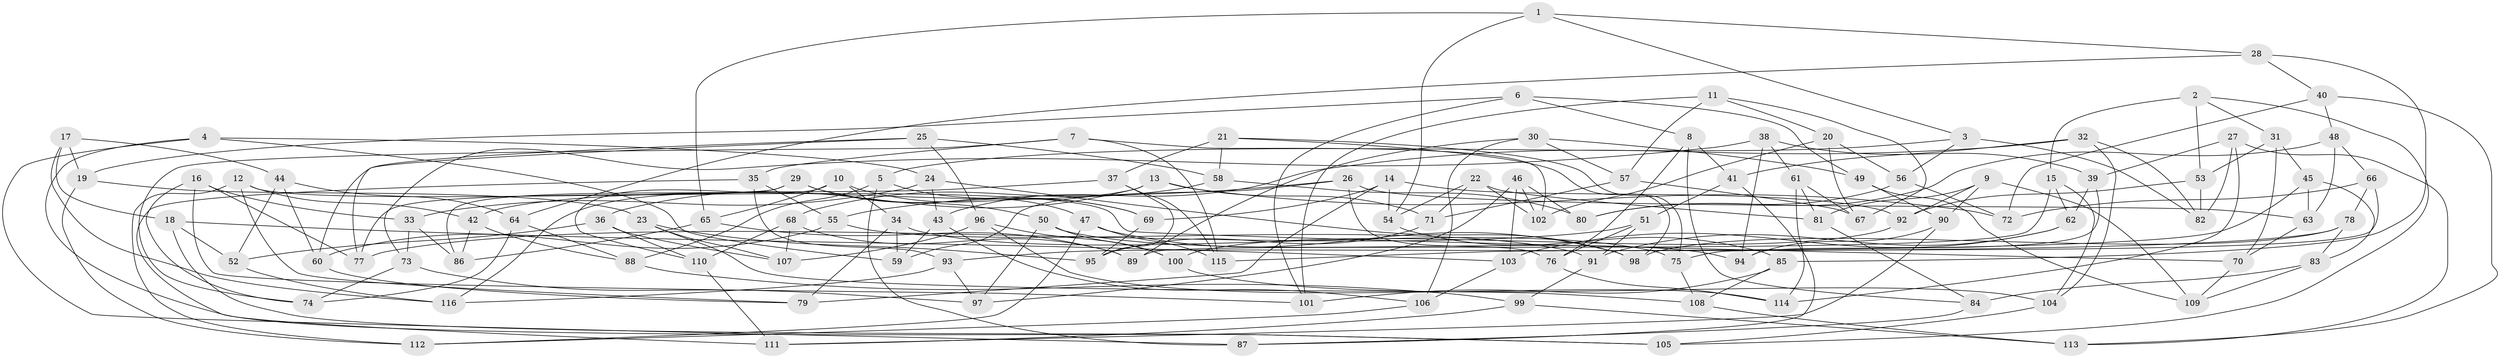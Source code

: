 // Generated by graph-tools (version 1.1) at 2025/11/02/27/25 16:11:46]
// undirected, 116 vertices, 232 edges
graph export_dot {
graph [start="1"]
  node [color=gray90,style=filled];
  1;
  2;
  3;
  4;
  5;
  6;
  7;
  8;
  9;
  10;
  11;
  12;
  13;
  14;
  15;
  16;
  17;
  18;
  19;
  20;
  21;
  22;
  23;
  24;
  25;
  26;
  27;
  28;
  29;
  30;
  31;
  32;
  33;
  34;
  35;
  36;
  37;
  38;
  39;
  40;
  41;
  42;
  43;
  44;
  45;
  46;
  47;
  48;
  49;
  50;
  51;
  52;
  53;
  54;
  55;
  56;
  57;
  58;
  59;
  60;
  61;
  62;
  63;
  64;
  65;
  66;
  67;
  68;
  69;
  70;
  71;
  72;
  73;
  74;
  75;
  76;
  77;
  78;
  79;
  80;
  81;
  82;
  83;
  84;
  85;
  86;
  87;
  88;
  89;
  90;
  91;
  92;
  93;
  94;
  95;
  96;
  97;
  98;
  99;
  100;
  101;
  102;
  103;
  104;
  105;
  106;
  107;
  108;
  109;
  110;
  111;
  112;
  113;
  114;
  115;
  116;
  1 -- 54;
  1 -- 65;
  1 -- 28;
  1 -- 3;
  2 -- 105;
  2 -- 15;
  2 -- 31;
  2 -- 53;
  3 -- 82;
  3 -- 56;
  3 -- 5;
  4 -- 105;
  4 -- 87;
  4 -- 24;
  4 -- 59;
  5 -- 88;
  5 -- 47;
  5 -- 87;
  6 -- 49;
  6 -- 101;
  6 -- 19;
  6 -- 8;
  7 -- 74;
  7 -- 102;
  7 -- 35;
  7 -- 115;
  8 -- 84;
  8 -- 76;
  8 -- 41;
  9 -- 109;
  9 -- 81;
  9 -- 92;
  9 -- 90;
  10 -- 65;
  10 -- 34;
  10 -- 110;
  10 -- 69;
  11 -- 57;
  11 -- 67;
  11 -- 20;
  11 -- 101;
  12 -- 112;
  12 -- 79;
  12 -- 42;
  12 -- 70;
  13 -- 72;
  13 -- 116;
  13 -- 36;
  13 -- 71;
  14 -- 92;
  14 -- 69;
  14 -- 54;
  14 -- 79;
  15 -- 62;
  15 -- 104;
  15 -- 89;
  16 -- 101;
  16 -- 77;
  16 -- 33;
  16 -- 74;
  17 -- 19;
  17 -- 44;
  17 -- 116;
  17 -- 18;
  18 -- 103;
  18 -- 105;
  18 -- 52;
  19 -- 23;
  19 -- 112;
  20 -- 56;
  20 -- 67;
  20 -- 102;
  21 -- 37;
  21 -- 58;
  21 -- 75;
  21 -- 98;
  22 -- 81;
  22 -- 54;
  22 -- 102;
  22 -- 71;
  23 -- 107;
  23 -- 95;
  23 -- 108;
  24 -- 33;
  24 -- 43;
  24 -- 98;
  25 -- 58;
  25 -- 77;
  25 -- 96;
  25 -- 60;
  26 -- 63;
  26 -- 59;
  26 -- 55;
  26 -- 76;
  27 -- 82;
  27 -- 114;
  27 -- 113;
  27 -- 39;
  28 -- 64;
  28 -- 40;
  28 -- 85;
  29 -- 77;
  29 -- 69;
  29 -- 50;
  29 -- 86;
  30 -- 89;
  30 -- 57;
  30 -- 106;
  30 -- 49;
  31 -- 45;
  31 -- 53;
  31 -- 70;
  32 -- 43;
  32 -- 41;
  32 -- 104;
  32 -- 82;
  33 -- 86;
  33 -- 73;
  34 -- 75;
  34 -- 79;
  34 -- 59;
  35 -- 93;
  35 -- 111;
  35 -- 55;
  36 -- 110;
  36 -- 107;
  36 -- 52;
  37 -- 42;
  37 -- 115;
  37 -- 95;
  38 -- 73;
  38 -- 39;
  38 -- 61;
  38 -- 94;
  39 -- 94;
  39 -- 62;
  40 -- 113;
  40 -- 72;
  40 -- 48;
  41 -- 51;
  41 -- 87;
  42 -- 86;
  42 -- 88;
  43 -- 106;
  43 -- 59;
  44 -- 52;
  44 -- 60;
  44 -- 64;
  45 -- 63;
  45 -- 115;
  45 -- 83;
  46 -- 103;
  46 -- 97;
  46 -- 102;
  46 -- 80;
  47 -- 98;
  47 -- 115;
  47 -- 112;
  48 -- 80;
  48 -- 63;
  48 -- 66;
  49 -- 90;
  49 -- 109;
  50 -- 94;
  50 -- 97;
  50 -- 100;
  51 -- 76;
  51 -- 91;
  51 -- 77;
  52 -- 116;
  53 -- 92;
  53 -- 82;
  54 -- 85;
  55 -- 91;
  55 -- 60;
  56 -- 72;
  56 -- 80;
  57 -- 71;
  57 -- 67;
  58 -- 80;
  58 -- 68;
  60 -- 79;
  61 -- 67;
  61 -- 81;
  61 -- 114;
  62 -- 103;
  62 -- 91;
  63 -- 70;
  64 -- 88;
  64 -- 74;
  65 -- 89;
  65 -- 86;
  66 -- 78;
  66 -- 75;
  66 -- 72;
  68 -- 110;
  68 -- 89;
  68 -- 107;
  69 -- 95;
  70 -- 109;
  71 -- 95;
  73 -- 97;
  73 -- 74;
  75 -- 108;
  76 -- 114;
  78 -- 98;
  78 -- 83;
  78 -- 93;
  81 -- 84;
  83 -- 84;
  83 -- 109;
  84 -- 87;
  85 -- 108;
  85 -- 101;
  88 -- 99;
  90 -- 94;
  90 -- 111;
  91 -- 99;
  92 -- 100;
  93 -- 116;
  93 -- 97;
  96 -- 107;
  96 -- 114;
  96 -- 100;
  99 -- 113;
  99 -- 111;
  100 -- 104;
  103 -- 106;
  104 -- 105;
  106 -- 112;
  108 -- 113;
  110 -- 111;
}
